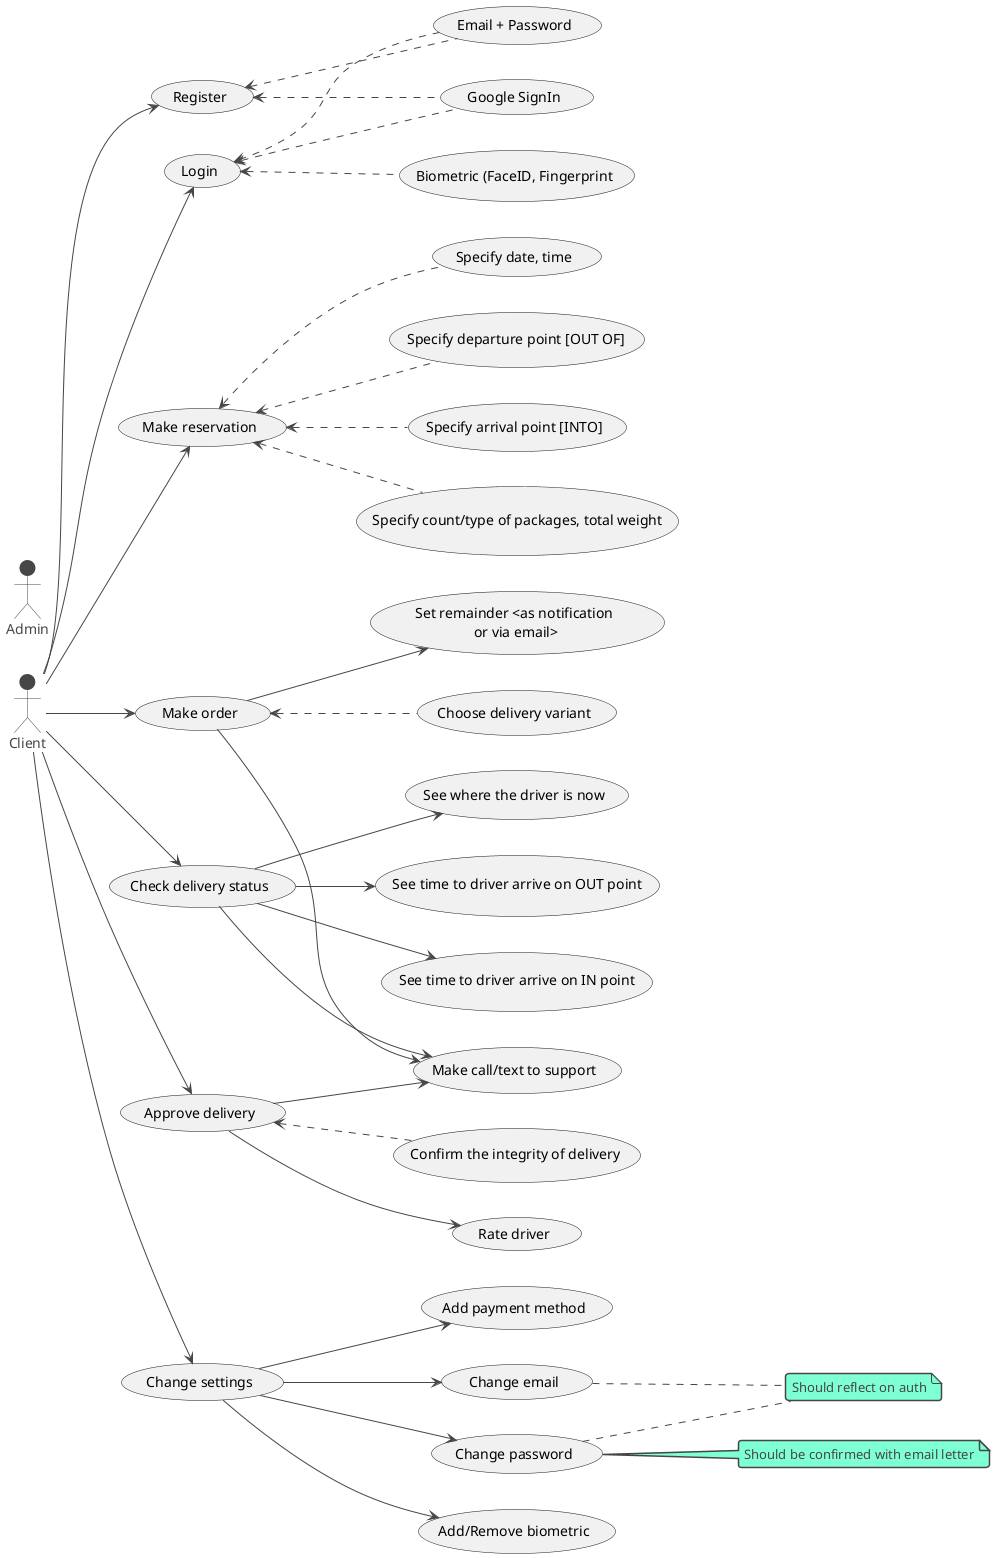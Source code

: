 @startuml
!theme vibrant
left to right direction

actor Client as CLI
actor Admin as ADM

usecase Register as Reg
usecase Login as Log
usecase "Make reservation" as MK_RES
usecase "Make order" as MK_ORD
usecase "Check delivery status" as CHK_DEL_STTS
usecase "Change settings" as CHNG_STNGS
usecase "Approve delivery" as APPR_DEL

note "Should reflect on auth" as AUTH_REFLECT

CLI --> (Reg)
Reg <.. (Google SignIn)
Reg <.. (Email + Password)

CLI --> (Log)
Log <.. (Google SignIn)
Log <.. (Email + Password)
Log <.. (Biometric (FaceID, Fingerprint)

CLI --> (MK_RES)
MK_RES <.. (Specify departure point [OUT OF])
MK_RES <.. (Specify arrival point [INTO])
MK_RES <.. (Specify count/type of packages, total weight)
MK_RES <.. (Specify date, time)

CLI --> (MK_ORD)
MK_ORD <.. (Choose delivery variant)
MK_ORD --> (Make call/text to support)
MK_ORD --> (Set remainder <as notification\n or via email>)

CLI --> (CHNG_STNGS)
CHNG_STNGS --> (Change email)
CHNG_STNGS --> (Change password)
CHNG_STNGS --> (Add/Remove biometric)
CHNG_STNGS --> (Add payment method)

(Change email) .. AUTH_REFLECT
(Change password) .. AUTH_REFLECT
note right of (Change password): Should be confirmed with email letter

CLI --> (CHK_DEL_STTS)
CHK_DEL_STTS --> (See time to driver arrive on OUT point)
CHK_DEL_STTS --> (See time to driver arrive on IN point)
CHK_DEL_STTS --> (See where the driver is now)
CHK_DEL_STTS --> (Make call/text to support)

CLI --> (APPR_DEL)
APPR_DEL --> (Rate driver)
APPR_DEL --> (Make call/text to support)
APPR_DEL <.. (Confirm the integrity of delivery)

@enduml

